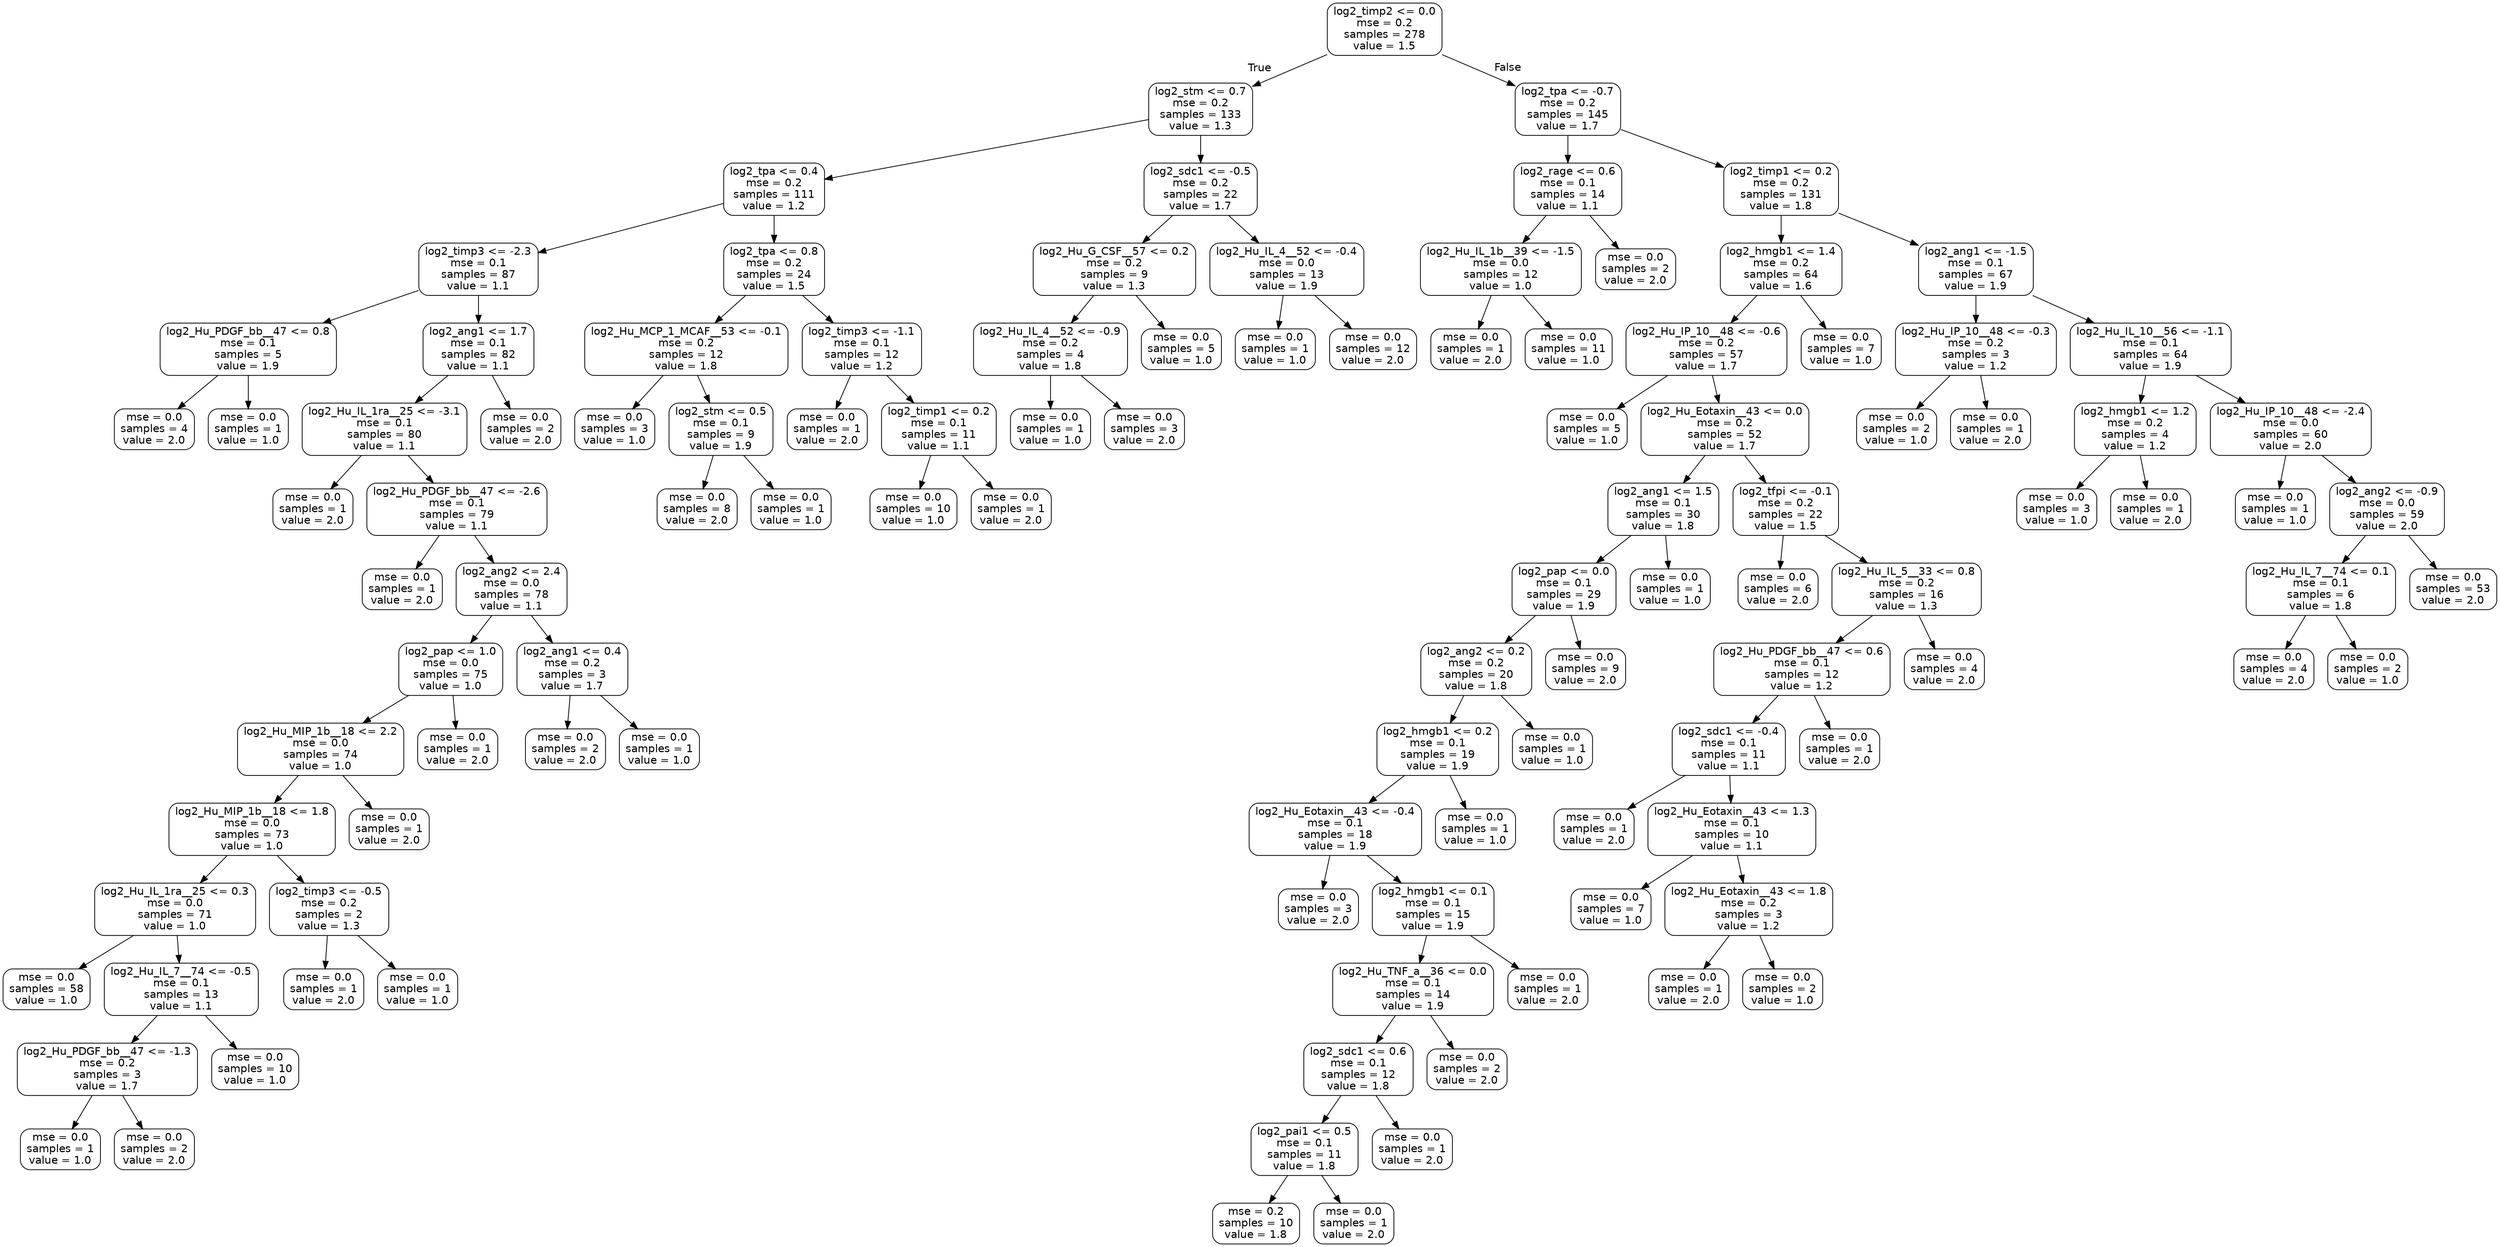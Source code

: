 digraph Tree {
node [shape=box, style="rounded", color="black", fontname=helvetica] ;
edge [fontname=helvetica] ;
0 [label="log2_timp2 <= 0.0\nmse = 0.2\nsamples = 278\nvalue = 1.5"] ;
1 [label="log2_stm <= 0.7\nmse = 0.2\nsamples = 133\nvalue = 1.3"] ;
0 -> 1 [labeldistance=2.5, labelangle=45, headlabel="True"] ;
2 [label="log2_tpa <= 0.4\nmse = 0.2\nsamples = 111\nvalue = 1.2"] ;
1 -> 2 ;
3 [label="log2_timp3 <= -2.3\nmse = 0.1\nsamples = 87\nvalue = 1.1"] ;
2 -> 3 ;
4 [label="log2_Hu_PDGF_bb__47 <= 0.8\nmse = 0.1\nsamples = 5\nvalue = 1.9"] ;
3 -> 4 ;
5 [label="mse = 0.0\nsamples = 4\nvalue = 2.0"] ;
4 -> 5 ;
6 [label="mse = 0.0\nsamples = 1\nvalue = 1.0"] ;
4 -> 6 ;
7 [label="log2_ang1 <= 1.7\nmse = 0.1\nsamples = 82\nvalue = 1.1"] ;
3 -> 7 ;
8 [label="log2_Hu_IL_1ra__25 <= -3.1\nmse = 0.1\nsamples = 80\nvalue = 1.1"] ;
7 -> 8 ;
9 [label="mse = 0.0\nsamples = 1\nvalue = 2.0"] ;
8 -> 9 ;
10 [label="log2_Hu_PDGF_bb__47 <= -2.6\nmse = 0.1\nsamples = 79\nvalue = 1.1"] ;
8 -> 10 ;
11 [label="mse = 0.0\nsamples = 1\nvalue = 2.0"] ;
10 -> 11 ;
12 [label="log2_ang2 <= 2.4\nmse = 0.0\nsamples = 78\nvalue = 1.1"] ;
10 -> 12 ;
13 [label="log2_pap <= 1.0\nmse = 0.0\nsamples = 75\nvalue = 1.0"] ;
12 -> 13 ;
14 [label="log2_Hu_MIP_1b__18 <= 2.2\nmse = 0.0\nsamples = 74\nvalue = 1.0"] ;
13 -> 14 ;
15 [label="log2_Hu_MIP_1b__18 <= 1.8\nmse = 0.0\nsamples = 73\nvalue = 1.0"] ;
14 -> 15 ;
16 [label="log2_Hu_IL_1ra__25 <= 0.3\nmse = 0.0\nsamples = 71\nvalue = 1.0"] ;
15 -> 16 ;
17 [label="mse = 0.0\nsamples = 58\nvalue = 1.0"] ;
16 -> 17 ;
18 [label="log2_Hu_IL_7__74 <= -0.5\nmse = 0.1\nsamples = 13\nvalue = 1.1"] ;
16 -> 18 ;
19 [label="log2_Hu_PDGF_bb__47 <= -1.3\nmse = 0.2\nsamples = 3\nvalue = 1.7"] ;
18 -> 19 ;
20 [label="mse = 0.0\nsamples = 1\nvalue = 1.0"] ;
19 -> 20 ;
21 [label="mse = 0.0\nsamples = 2\nvalue = 2.0"] ;
19 -> 21 ;
22 [label="mse = 0.0\nsamples = 10\nvalue = 1.0"] ;
18 -> 22 ;
23 [label="log2_timp3 <= -0.5\nmse = 0.2\nsamples = 2\nvalue = 1.3"] ;
15 -> 23 ;
24 [label="mse = 0.0\nsamples = 1\nvalue = 2.0"] ;
23 -> 24 ;
25 [label="mse = 0.0\nsamples = 1\nvalue = 1.0"] ;
23 -> 25 ;
26 [label="mse = 0.0\nsamples = 1\nvalue = 2.0"] ;
14 -> 26 ;
27 [label="mse = 0.0\nsamples = 1\nvalue = 2.0"] ;
13 -> 27 ;
28 [label="log2_ang1 <= 0.4\nmse = 0.2\nsamples = 3\nvalue = 1.7"] ;
12 -> 28 ;
29 [label="mse = 0.0\nsamples = 2\nvalue = 2.0"] ;
28 -> 29 ;
30 [label="mse = 0.0\nsamples = 1\nvalue = 1.0"] ;
28 -> 30 ;
31 [label="mse = 0.0\nsamples = 2\nvalue = 2.0"] ;
7 -> 31 ;
32 [label="log2_tpa <= 0.8\nmse = 0.2\nsamples = 24\nvalue = 1.5"] ;
2 -> 32 ;
33 [label="log2_Hu_MCP_1_MCAF__53 <= -0.1\nmse = 0.2\nsamples = 12\nvalue = 1.8"] ;
32 -> 33 ;
34 [label="mse = 0.0\nsamples = 3\nvalue = 1.0"] ;
33 -> 34 ;
35 [label="log2_stm <= 0.5\nmse = 0.1\nsamples = 9\nvalue = 1.9"] ;
33 -> 35 ;
36 [label="mse = 0.0\nsamples = 8\nvalue = 2.0"] ;
35 -> 36 ;
37 [label="mse = 0.0\nsamples = 1\nvalue = 1.0"] ;
35 -> 37 ;
38 [label="log2_timp3 <= -1.1\nmse = 0.1\nsamples = 12\nvalue = 1.2"] ;
32 -> 38 ;
39 [label="mse = 0.0\nsamples = 1\nvalue = 2.0"] ;
38 -> 39 ;
40 [label="log2_timp1 <= 0.2\nmse = 0.1\nsamples = 11\nvalue = 1.1"] ;
38 -> 40 ;
41 [label="mse = 0.0\nsamples = 10\nvalue = 1.0"] ;
40 -> 41 ;
42 [label="mse = 0.0\nsamples = 1\nvalue = 2.0"] ;
40 -> 42 ;
43 [label="log2_sdc1 <= -0.5\nmse = 0.2\nsamples = 22\nvalue = 1.7"] ;
1 -> 43 ;
44 [label="log2_Hu_G_CSF__57 <= 0.2\nmse = 0.2\nsamples = 9\nvalue = 1.3"] ;
43 -> 44 ;
45 [label="log2_Hu_IL_4__52 <= -0.9\nmse = 0.2\nsamples = 4\nvalue = 1.8"] ;
44 -> 45 ;
46 [label="mse = 0.0\nsamples = 1\nvalue = 1.0"] ;
45 -> 46 ;
47 [label="mse = 0.0\nsamples = 3\nvalue = 2.0"] ;
45 -> 47 ;
48 [label="mse = 0.0\nsamples = 5\nvalue = 1.0"] ;
44 -> 48 ;
49 [label="log2_Hu_IL_4__52 <= -0.4\nmse = 0.0\nsamples = 13\nvalue = 1.9"] ;
43 -> 49 ;
50 [label="mse = 0.0\nsamples = 1\nvalue = 1.0"] ;
49 -> 50 ;
51 [label="mse = 0.0\nsamples = 12\nvalue = 2.0"] ;
49 -> 51 ;
52 [label="log2_tpa <= -0.7\nmse = 0.2\nsamples = 145\nvalue = 1.7"] ;
0 -> 52 [labeldistance=2.5, labelangle=-45, headlabel="False"] ;
53 [label="log2_rage <= 0.6\nmse = 0.1\nsamples = 14\nvalue = 1.1"] ;
52 -> 53 ;
54 [label="log2_Hu_IL_1b__39 <= -1.5\nmse = 0.0\nsamples = 12\nvalue = 1.0"] ;
53 -> 54 ;
55 [label="mse = 0.0\nsamples = 1\nvalue = 2.0"] ;
54 -> 55 ;
56 [label="mse = 0.0\nsamples = 11\nvalue = 1.0"] ;
54 -> 56 ;
57 [label="mse = 0.0\nsamples = 2\nvalue = 2.0"] ;
53 -> 57 ;
58 [label="log2_timp1 <= 0.2\nmse = 0.2\nsamples = 131\nvalue = 1.8"] ;
52 -> 58 ;
59 [label="log2_hmgb1 <= 1.4\nmse = 0.2\nsamples = 64\nvalue = 1.6"] ;
58 -> 59 ;
60 [label="log2_Hu_IP_10__48 <= -0.6\nmse = 0.2\nsamples = 57\nvalue = 1.7"] ;
59 -> 60 ;
61 [label="mse = 0.0\nsamples = 5\nvalue = 1.0"] ;
60 -> 61 ;
62 [label="log2_Hu_Eotaxin__43 <= 0.0\nmse = 0.2\nsamples = 52\nvalue = 1.7"] ;
60 -> 62 ;
63 [label="log2_ang1 <= 1.5\nmse = 0.1\nsamples = 30\nvalue = 1.8"] ;
62 -> 63 ;
64 [label="log2_pap <= 0.0\nmse = 0.1\nsamples = 29\nvalue = 1.9"] ;
63 -> 64 ;
65 [label="log2_ang2 <= 0.2\nmse = 0.2\nsamples = 20\nvalue = 1.8"] ;
64 -> 65 ;
66 [label="log2_hmgb1 <= 0.2\nmse = 0.1\nsamples = 19\nvalue = 1.9"] ;
65 -> 66 ;
67 [label="log2_Hu_Eotaxin__43 <= -0.4\nmse = 0.1\nsamples = 18\nvalue = 1.9"] ;
66 -> 67 ;
68 [label="mse = 0.0\nsamples = 3\nvalue = 2.0"] ;
67 -> 68 ;
69 [label="log2_hmgb1 <= 0.1\nmse = 0.1\nsamples = 15\nvalue = 1.9"] ;
67 -> 69 ;
70 [label="log2_Hu_TNF_a__36 <= 0.0\nmse = 0.1\nsamples = 14\nvalue = 1.9"] ;
69 -> 70 ;
71 [label="log2_sdc1 <= 0.6\nmse = 0.1\nsamples = 12\nvalue = 1.8"] ;
70 -> 71 ;
72 [label="log2_pai1 <= 0.5\nmse = 0.1\nsamples = 11\nvalue = 1.8"] ;
71 -> 72 ;
73 [label="mse = 0.2\nsamples = 10\nvalue = 1.8"] ;
72 -> 73 ;
74 [label="mse = 0.0\nsamples = 1\nvalue = 2.0"] ;
72 -> 74 ;
75 [label="mse = 0.0\nsamples = 1\nvalue = 2.0"] ;
71 -> 75 ;
76 [label="mse = 0.0\nsamples = 2\nvalue = 2.0"] ;
70 -> 76 ;
77 [label="mse = 0.0\nsamples = 1\nvalue = 2.0"] ;
69 -> 77 ;
78 [label="mse = 0.0\nsamples = 1\nvalue = 1.0"] ;
66 -> 78 ;
79 [label="mse = 0.0\nsamples = 1\nvalue = 1.0"] ;
65 -> 79 ;
80 [label="mse = 0.0\nsamples = 9\nvalue = 2.0"] ;
64 -> 80 ;
81 [label="mse = 0.0\nsamples = 1\nvalue = 1.0"] ;
63 -> 81 ;
82 [label="log2_tfpi <= -0.1\nmse = 0.2\nsamples = 22\nvalue = 1.5"] ;
62 -> 82 ;
83 [label="mse = 0.0\nsamples = 6\nvalue = 2.0"] ;
82 -> 83 ;
84 [label="log2_Hu_IL_5__33 <= 0.8\nmse = 0.2\nsamples = 16\nvalue = 1.3"] ;
82 -> 84 ;
85 [label="log2_Hu_PDGF_bb__47 <= 0.6\nmse = 0.1\nsamples = 12\nvalue = 1.2"] ;
84 -> 85 ;
86 [label="log2_sdc1 <= -0.4\nmse = 0.1\nsamples = 11\nvalue = 1.1"] ;
85 -> 86 ;
87 [label="mse = 0.0\nsamples = 1\nvalue = 2.0"] ;
86 -> 87 ;
88 [label="log2_Hu_Eotaxin__43 <= 1.3\nmse = 0.1\nsamples = 10\nvalue = 1.1"] ;
86 -> 88 ;
89 [label="mse = 0.0\nsamples = 7\nvalue = 1.0"] ;
88 -> 89 ;
90 [label="log2_Hu_Eotaxin__43 <= 1.8\nmse = 0.2\nsamples = 3\nvalue = 1.2"] ;
88 -> 90 ;
91 [label="mse = 0.0\nsamples = 1\nvalue = 2.0"] ;
90 -> 91 ;
92 [label="mse = 0.0\nsamples = 2\nvalue = 1.0"] ;
90 -> 92 ;
93 [label="mse = 0.0\nsamples = 1\nvalue = 2.0"] ;
85 -> 93 ;
94 [label="mse = 0.0\nsamples = 4\nvalue = 2.0"] ;
84 -> 94 ;
95 [label="mse = 0.0\nsamples = 7\nvalue = 1.0"] ;
59 -> 95 ;
96 [label="log2_ang1 <= -1.5\nmse = 0.1\nsamples = 67\nvalue = 1.9"] ;
58 -> 96 ;
97 [label="log2_Hu_IP_10__48 <= -0.3\nmse = 0.2\nsamples = 3\nvalue = 1.2"] ;
96 -> 97 ;
98 [label="mse = 0.0\nsamples = 2\nvalue = 1.0"] ;
97 -> 98 ;
99 [label="mse = 0.0\nsamples = 1\nvalue = 2.0"] ;
97 -> 99 ;
100 [label="log2_Hu_IL_10__56 <= -1.1\nmse = 0.1\nsamples = 64\nvalue = 1.9"] ;
96 -> 100 ;
101 [label="log2_hmgb1 <= 1.2\nmse = 0.2\nsamples = 4\nvalue = 1.2"] ;
100 -> 101 ;
102 [label="mse = 0.0\nsamples = 3\nvalue = 1.0"] ;
101 -> 102 ;
103 [label="mse = 0.0\nsamples = 1\nvalue = 2.0"] ;
101 -> 103 ;
104 [label="log2_Hu_IP_10__48 <= -2.4\nmse = 0.0\nsamples = 60\nvalue = 2.0"] ;
100 -> 104 ;
105 [label="mse = 0.0\nsamples = 1\nvalue = 1.0"] ;
104 -> 105 ;
106 [label="log2_ang2 <= -0.9\nmse = 0.0\nsamples = 59\nvalue = 2.0"] ;
104 -> 106 ;
107 [label="log2_Hu_IL_7__74 <= 0.1\nmse = 0.1\nsamples = 6\nvalue = 1.8"] ;
106 -> 107 ;
108 [label="mse = 0.0\nsamples = 4\nvalue = 2.0"] ;
107 -> 108 ;
109 [label="mse = 0.0\nsamples = 2\nvalue = 1.0"] ;
107 -> 109 ;
110 [label="mse = 0.0\nsamples = 53\nvalue = 2.0"] ;
106 -> 110 ;
}